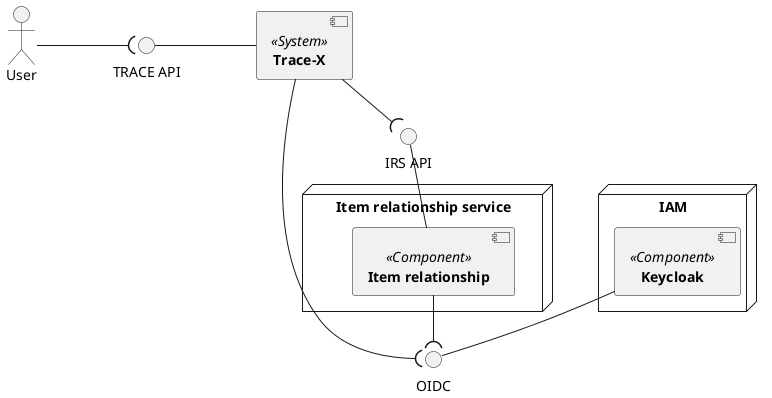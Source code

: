 @startuml
skinparam monochrome true
skinparam shadowing false
skinparam nodesep 100
skinparam ranksep 20

actor "User" as User
component [**Trace-X**] <<System>> as Trace

node "Item relationship service" {
    [**Item relationship**] <<Component>> as ITEM_RELATIONSHIP
}

node "IAM" {
    [**Keycloak**] <<Component>> as KIAM
}

interface "TRACE API" as TAPI
interface "OIDC" as IAMAPI
interface "IRS API" as IAPI

User -( TAPI
TAPI - Trace
Trace --( IAPI
IAPI -- ITEM_RELATIONSHIP
Trace --down( IAMAPI
ITEM_RELATIONSHIP --( IAMAPI
KIAM -- IAMAPI
@enduml

